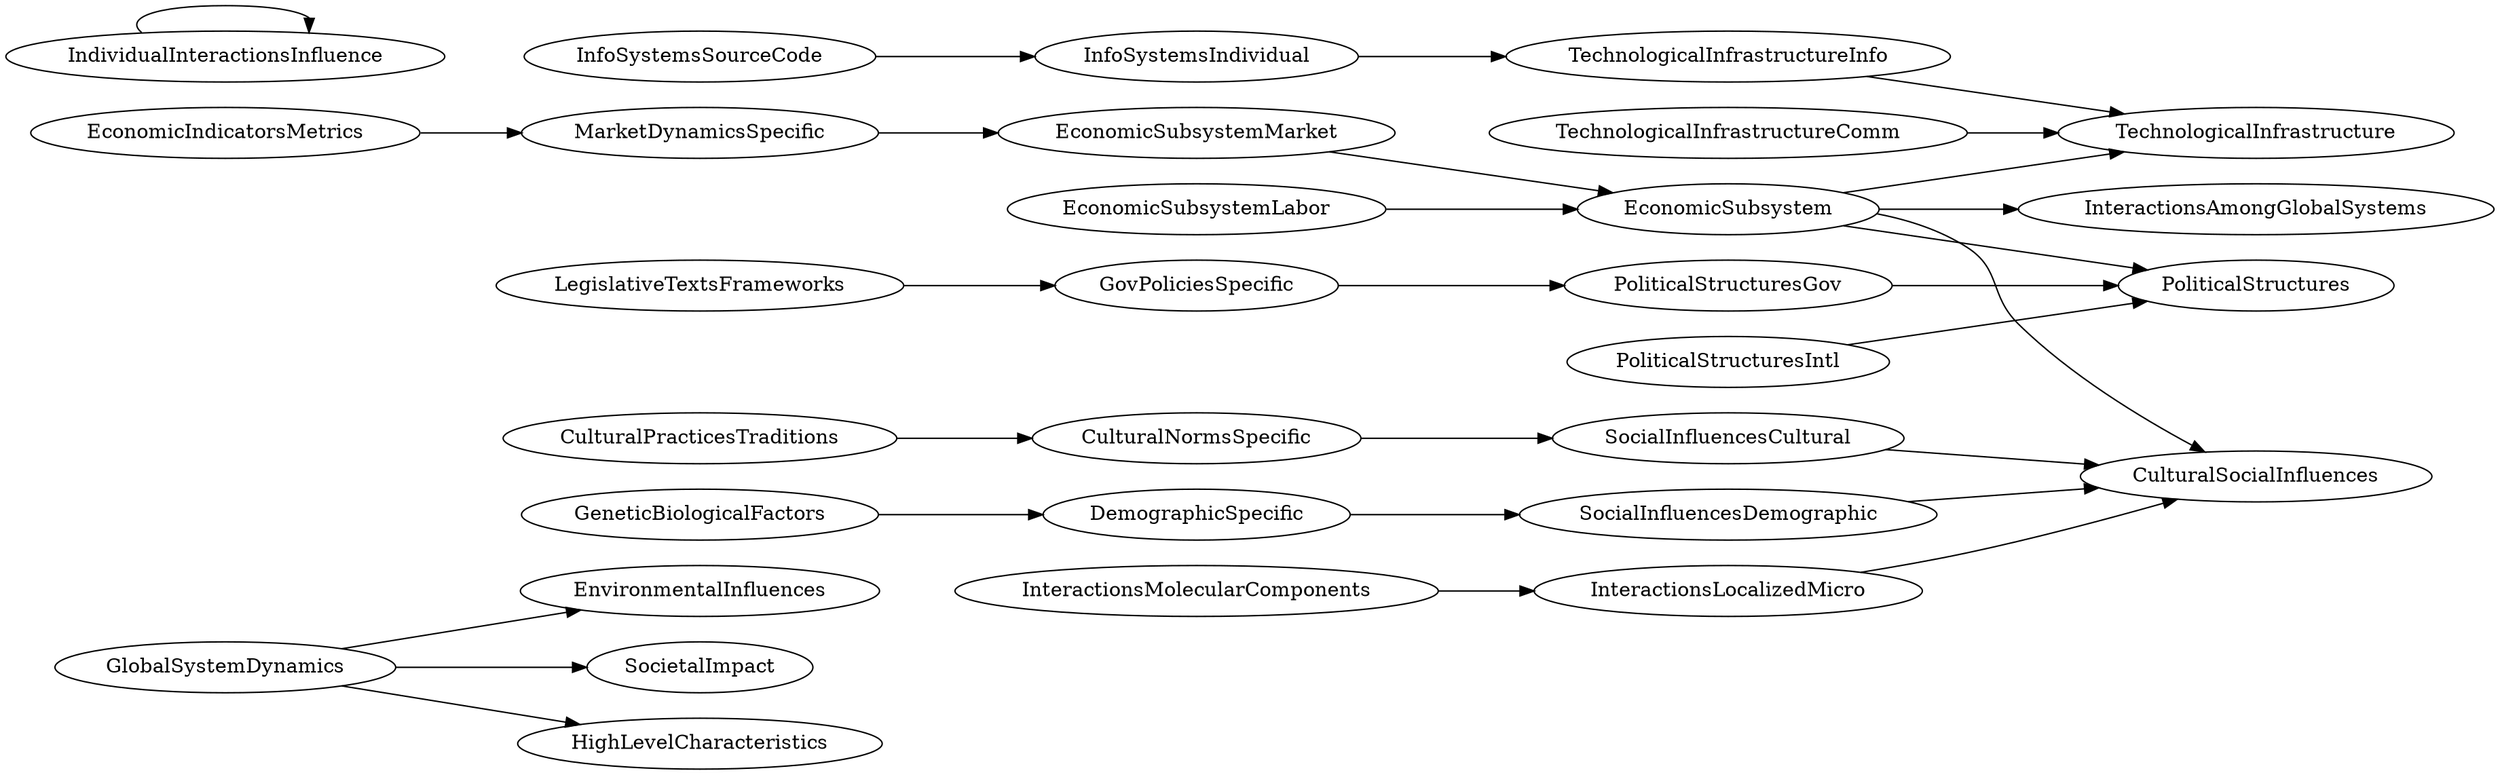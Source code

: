 digraph qd1d2 {
    rankdir=LR;

    // Connectors
    GlobalSystemDynamics -> EnvironmentalInfluences;
    GlobalSystemDynamics -> SocietalImpact;
    GlobalSystemDynamics -> HighLevelCharacteristics;

    EconomicSubsystem -> TechnologicalInfrastructure;
    EconomicSubsystem -> PoliticalStructures;
    EconomicSubsystem -> CulturalSocialInfluences;
    EconomicSubsystem -> InteractionsAmongGlobalSystems;

    EconomicSubsystemMarket -> EconomicSubsystem;
    EconomicSubsystemLabor -> EconomicSubsystem;
    TechnologicalInfrastructureInfo -> TechnologicalInfrastructure;
    TechnologicalInfrastructureComm -> TechnologicalInfrastructure;
    PoliticalStructuresGov -> PoliticalStructures;
    PoliticalStructuresIntl -> PoliticalStructures;
    SocialInfluencesCultural -> CulturalSocialInfluences;
    SocialInfluencesDemographic -> CulturalSocialInfluences;
    InteractionsLocalizedMicro -> CulturalSocialInfluences;

    MarketDynamicsSpecific -> EconomicSubsystemMarket;
    InfoSystemsIndividual -> TechnologicalInfrastructureInfo;
    GovPoliciesSpecific -> PoliticalStructuresGov;
    CulturalNormsSpecific -> SocialInfluencesCultural;
    DemographicSpecific -> SocialInfluencesDemographic;
    InteractionsMolecularComponents -> InteractionsLocalizedMicro;

    EconomicIndicatorsMetrics -> MarketDynamicsSpecific;
    InfoSystemsSourceCode -> InfoSystemsIndividual;
    LegislativeTextsFrameworks -> GovPoliciesSpecific;
    CulturalPracticesTraditions -> CulturalNormsSpecific;
    GeneticBiologicalFactors -> DemographicSpecific;
    IndividualInteractionsInfluence -> IndividualInteractionsInfluence;
}
